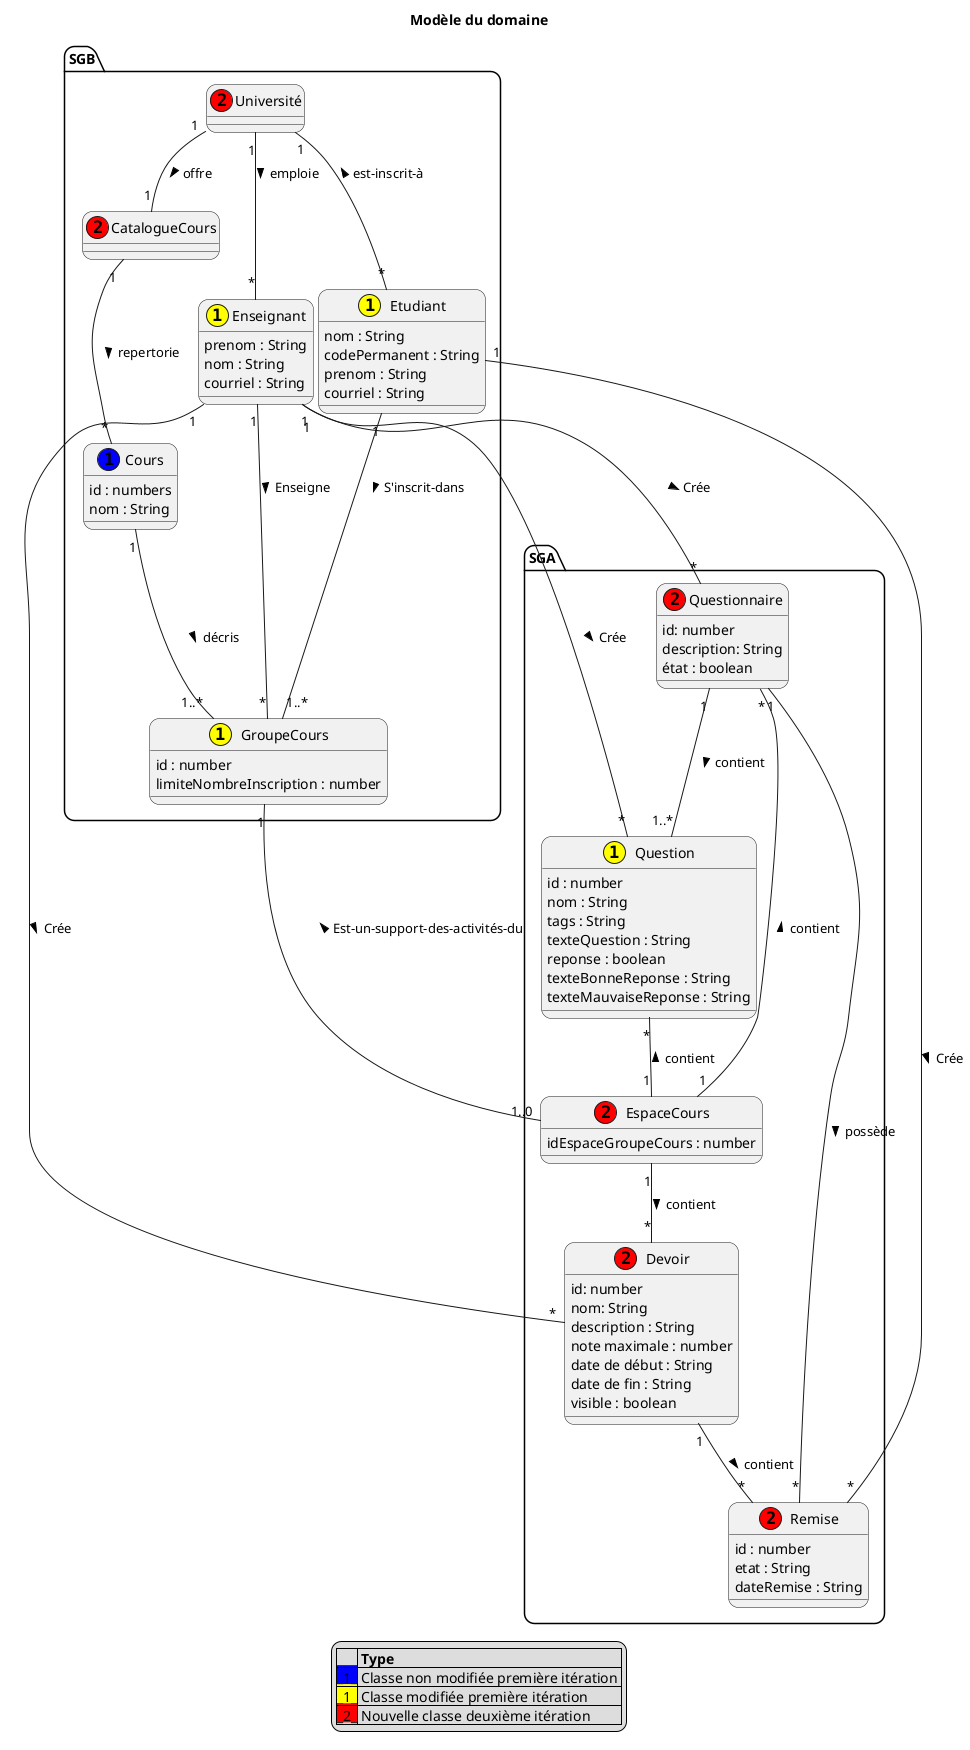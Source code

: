 @startuml MDD

skinparam defaultfontname Verdana
skinparam RoundCorner 20
' skinparam linetype ortho

title Modèle du domaine


package SGB{
    class Université << (2,red) >>{}

    class CatalogueCours << (2,red)>>{}

    class Enseignant << 1,yellow) >>{
    prenom : String
    nom : String
    courriel : String
    }

    class Etudiant << 1,yellow) >>{
    nom : String
    codePermanent : String
    prenom : String
    courriel : String
    }

    class Cours << (1,blue) >>{
    id : numbers
    nom : String
    }

    class GroupeCours << 1,yellow) >>{
        id : number
        limiteNombreInscription : number
    }
}

package SGA{
    class Devoir << (2,red) >>{
        id: number
        nom: String
        description : String
        note maximale : number
        date de début : String
        date de fin : String
        visible : boolean
    }

    class Remise << (2,red) >>{
        id : number
        etat : String
        dateRemise : String
    }

    class Question << 1,yellow) >>{
        id : number
        nom : String
        tags : String
        texteQuestion : String
        reponse : boolean
        texteBonneReponse : String
        texteMauvaiseReponse : String
    }

    class Questionnaire << (2,red) >>{
        id: number
        description: String
        état : boolean
    }

    class EspaceCours << (2,red) >>{
        idEspaceGroupeCours : number
    }
}

Université "1" -- "1"CatalogueCours : offre >
CatalogueCours "1"-- "*"Cours : repertorie >
Devoir "1"--"*" Remise : contient >
EspaceCours "1"--"*" Devoir: contient >
Université "1"--"*" Enseignant : emploie >
Questionnaire "1"--"1..*" Question : contient >
Questionnaire"1"--"*" Remise : possède >
Université "1"--"*" Etudiant : est-inscrit-à <
Question "*"--"1" EspaceCours : contient <
Questionnaire "*"--"1" EspaceCours : contient <
Etudiant "1" -- "1..*"GroupeCours : S'inscrit-dans >
Enseignant "1" -- "*"GroupeCours : Enseigne >
Cours "1" -- "1..*" GroupeCours : décris >
GroupeCours "1"-- "1..0"EspaceCours : Est-un-support-des-activités-du <
Etudiant "1" -- "*" Remise : Crée >
Enseignant "1" -- "*" Question : Crée >
Enseignant "1" -- "*" Questionnaire : Crée >
Enseignant "1" -- "*" Devoir : Crée >

legend
|= |= Type |
|<back:blue>_1_</back>| Classe non modifiée première itération |
|<back:yellow>_1_</back>| Classe modifiée première itération |
|<back:red>_2_</back>| Nouvelle classe deuxième itération |
endlegend
@enduml
